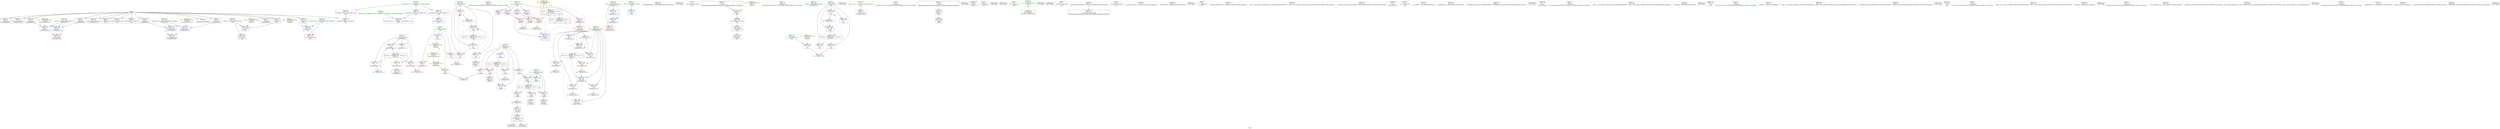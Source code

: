 digraph "SVFG" {
	label="SVFG";

	Node0x563c97ec6940 [shape=record,color=grey,label="{NodeID: 0\nNullPtr}"];
	Node0x563c97ec6940 -> Node0x563c97ee35e0[style=solid];
	Node0x563c97ec6940 -> Node0x563c97ee36e0[style=solid];
	Node0x563c97ec6940 -> Node0x563c97ee37b0[style=solid];
	Node0x563c97ec6940 -> Node0x563c97ee3880[style=solid];
	Node0x563c97ec6940 -> Node0x563c97ee3950[style=solid];
	Node0x563c97ec6940 -> Node0x563c97ee3a20[style=solid];
	Node0x563c97ec6940 -> Node0x563c97ee3af0[style=solid];
	Node0x563c97ec6940 -> Node0x563c97ee3bc0[style=solid];
	Node0x563c97ec6940 -> Node0x563c97ee3c90[style=solid];
	Node0x563c97ec6940 -> Node0x563c97ee3d60[style=solid];
	Node0x563c97ec6940 -> Node0x563c97ee3e30[style=solid];
	Node0x563c97ec6940 -> Node0x563c97ee3f00[style=solid];
	Node0x563c97ec6940 -> Node0x563c97ee3fd0[style=solid];
	Node0x563c97ec6940 -> Node0x563c97ee40a0[style=solid];
	Node0x563c97ec6940 -> Node0x563c97ee89b0[style=solid];
	Node0x563c97efdb00 [shape=record,color=yellow,style=double,label="{NodeID: 263\n2V_1 = ENCHI(MR_2V_0)\npts\{10 \}\nFun[_Z4calcB5cxx11v]|{|<s1>8|<s2>10}}"];
	Node0x563c97efdb00 -> Node0x563c97ee2090[style=dashed];
	Node0x563c97efdb00:s1 -> Node0x563c97efc530[style=dashed,color=red];
	Node0x563c97efdb00:s2 -> Node0x563c97efc530[style=dashed,color=red];
	Node0x563c97ee1d20 [shape=record,color=purple,label="{NodeID: 97\n339\<--25\nllvm.global_ctors_2\<--llvm.global_ctors\nGlob }"];
	Node0x563c97ee1d20 -> Node0x563c97ee89b0[style=solid];
	Node0x563c97edffe0 [shape=record,color=green,label="{NodeID: 14\n168\<--1\n\<--dummyObj\nCan only get source location for instruction, argument, global var or function.}"];
	Node0x563c97efe7a0 [shape=record,color=yellow,style=double,label="{NodeID: 277\n35V_1 = ENCHI(MR_35V_0)\npts\{234 \}\nFun[main]}"];
	Node0x563c97efe7a0 -> Node0x563c97ee9d60[style=dashed];
	Node0x563c97ee28b0 [shape=record,color=red,label="{NodeID: 111\n69\<--68\n\<--arrayidx\n_Z4takev\n}"];
	Node0x563c97ee28b0 -> Node0x563c97eef100[style=solid];
	Node0x563c97ee0a30 [shape=record,color=green,label="{NodeID: 28\n101\<--102\nnrvo\<--nrvo_field_insensitive\n_Z4calcB5cxx11v\n}"];
	Node0x563c97ee0a30 -> Node0x563c97ee2b20[style=solid];
	Node0x563c97ee0a30 -> Node0x563c97ee8ec0[style=solid];
	Node0x563c97ee0a30 -> Node0x563c97ee97b0[style=solid];
	Node0x563c97ee7dc0 [shape=record,color=red,label="{NodeID: 125\n135\<--134\n\<--arrayidx\n_Z4calcB5cxx11v\n}"];
	Node0x563c97ee7dc0 -> Node0x563c97eee080[style=solid];
	Node0x563c97ee1710 [shape=record,color=green,label="{NodeID: 42\n221\<--222\nretval\<--retval_field_insensitive\nmain\n}"];
	Node0x563c97ee1710 -> Node0x563c97ee9880[style=solid];
	Node0x563c97f00c40 [shape=record,color=yellow,style=double,label="{NodeID: 305\n8V_3 = CSCHI(MR_8V_2)\npts\{120000 \}\nCS[]|{|<s1>10|<s2>10|<s3>10|<s4>10}}"];
	Node0x563c97f00c40 -> Node0x563c97ef6630[style=dashed];
	Node0x563c97f00c40:s1 -> Node0x563c97ee28b0[style=dashed,color=red];
	Node0x563c97f00c40:s2 -> Node0x563c97ee2980[style=dashed,color=red];
	Node0x563c97f00c40:s3 -> Node0x563c97ee2a50[style=dashed,color=red];
	Node0x563c97f00c40:s4 -> Node0x563c97ee8df0[style=dashed,color=red];
	Node0x563c97ee89b0 [shape=record,color=blue, style = dotted,label="{NodeID: 139\n339\<--3\nllvm.global_ctors_2\<--dummyVal\nGlob }"];
	Node0x563c97ee33e0 [shape=record,color=green,label="{NodeID: 56\n290\<--291\n_ZNSolsEPFRSoS_E\<--_ZNSolsEPFRSoS_E_field_insensitive\n}"];
	Node0x563c97f0d840 [shape=record,color=black,label="{NodeID: 319\n275 = PHI()\n}"];
	Node0x563c97eef280 [shape=record,color=grey,label="{NodeID: 236\n64 = cmp(62, 63, )\n}"];
	Node0x563c97ee9540 [shape=record,color=blue,label="{NodeID: 153\n109\<--173\ntot\<--dec13\n_Z4calcB5cxx11v\n}"];
	Node0x563c97ee9540 -> Node0x563c97ef6130[style=dashed];
	Node0x563c97ee3fd0 [shape=record,color=black,label="{NodeID: 70\n308\<--3\nlpad.val\<--dummyVal\nmain\n}"];
	Node0x563c97ee4bc0 [shape=record,color=black,label="{NodeID: 84\n265\<--264\nidxprom\<--\nmain\n}"];
	Node0x563c97ed6db0 [shape=record,color=green,label="{NodeID: 1\n7\<--1\n__dso_handle\<--dummyObj\nGlob }"];
	Node0x563c97ee1e20 [shape=record,color=purple,label="{NodeID: 98\n240\<--239\nvbase.offset.ptr\<--vtable\nmain\n}"];
	Node0x563c97ee1e20 -> Node0x563c97ee4a20[style=solid];
	Node0x563c97ee0070 [shape=record,color=green,label="{NodeID: 15\n187\<--1\n\<--dummyObj\nCan only get source location for instruction, argument, global var or function.}"];
	Node0x563c97ee2980 [shape=record,color=red,label="{NodeID: 112\n73\<--72\n\<--arrayidx2\n_Z4takev\n}"];
	Node0x563c97ee2980 -> Node0x563c97eef100[style=solid];
	Node0x563c97ee0b00 [shape=record,color=green,label="{NodeID: 29\n103\<--104\nref.tmp\<--ref.tmp_field_insensitive\n_Z4calcB5cxx11v\n}"];
	Node0x563c97ee7e90 [shape=record,color=red,label="{NodeID: 126\n254\<--223\n\<--T\nmain\n}"];
	Node0x563c97ee7e90 -> Node0x563c97eeec80[style=solid];
	Node0x563c97ee17e0 [shape=record,color=green,label="{NodeID: 43\n223\<--224\nT\<--T_field_insensitive\nmain\n}"];
	Node0x563c97ee17e0 -> Node0x563c97ee7e90[style=solid];
	Node0x563c97eedf00 [shape=record,color=grey,label="{NodeID: 223\n141 = Binary(140, 82, )\n}"];
	Node0x563c97eedf00 -> Node0x563c97ee9200[style=solid];
	Node0x563c97ee8ab0 [shape=record,color=blue,label="{NodeID: 140\n55\<--9\nmx\<--\n_Z4takev\n}"];
	Node0x563c97ee8ab0 -> Node0x563c97ef6b30[style=dashed];
	Node0x563c97ee34e0 [shape=record,color=green,label="{NodeID: 57\n27\<--333\n_GLOBAL__sub_I_darkhh_0_0.cpp\<--_GLOBAL__sub_I_darkhh_0_0.cpp_field_insensitive\n}"];
	Node0x563c97ee34e0 -> Node0x563c97ee88b0[style=solid];
	Node0x563c97f0d9a0 [shape=record,color=black,label="{NodeID: 320\n279 = PHI()\n}"];
	Node0x563c97eef400 [shape=record,color=grey,label="{NodeID: 237\n167 = cmp(166, 168, )\n}"];
	Node0x563c97ee9610 [shape=record,color=blue,label="{NodeID: 154\n105\<--177\nexn.slot\<--\n_Z4calcB5cxx11v\n}"];
	Node0x563c97ee9610 -> Node0x563c97ee75a0[style=dashed];
	Node0x563c97ee40a0 [shape=record,color=black,label="{NodeID: 71\n309\<--3\nlpad.val20\<--dummyVal\nmain\n}"];
	Node0x563c97ee4c90 [shape=record,color=purple,label="{NodeID: 85\n36\<--4\n\<--_ZStL8__ioinit\n__cxx_global_var_init\n}"];
	Node0x563c97ed7b20 [shape=record,color=green,label="{NodeID: 2\n9\<--1\n\<--dummyObj\nCan only get source location for instruction, argument, global var or function.}"];
	Node0x563c97efdcf0 [shape=record,color=yellow,style=double,label="{NodeID: 265\n13V_1 = ENCHI(MR_13V_0)\npts\{106 \}\nFun[_Z4calcB5cxx11v]}"];
	Node0x563c97efdcf0 -> Node0x563c97ee92d0[style=dashed];
	Node0x563c97efdcf0 -> Node0x563c97ee9610[style=dashed];
	Node0x563c97ee1ef0 [shape=record,color=purple,label="{NodeID: 99\n243\<--18\nadd.ptr\<--\nmain\n}"];
	Node0x563c97ee1ef0 -> Node0x563c97ee4af0[style=solid];
	Node0x563c97ee0100 [shape=record,color=green,label="{NodeID: 16\n4\<--6\n_ZStL8__ioinit\<--_ZStL8__ioinit_field_insensitive\nGlob }"];
	Node0x563c97ee0100 -> Node0x563c97ee4c90[style=solid];
	Node0x563c97ee2a50 [shape=record,color=red,label="{NodeID: 113\n88\<--87\n\<--arrayidx5\n_Z4takev\n}"];
	Node0x563c97ee2a50 -> Node0x563c97eee380[style=solid];
	Node0x563c97ee0bd0 [shape=record,color=green,label="{NodeID: 30\n105\<--106\nexn.slot\<--exn.slot_field_insensitive\n_Z4calcB5cxx11v\n}"];
	Node0x563c97ee0bd0 -> Node0x563c97ee75a0[style=solid];
	Node0x563c97ee0bd0 -> Node0x563c97ee92d0[style=solid];
	Node0x563c97ee0bd0 -> Node0x563c97ee9610[style=solid];
	Node0x563c97ee7f60 [shape=record,color=red,label="{NodeID: 127\n253\<--225\n\<--t\nmain\n}"];
	Node0x563c97ee7f60 -> Node0x563c97eeec80[style=solid];
	Node0x563c97ee18b0 [shape=record,color=green,label="{NodeID: 44\n225\<--226\nt\<--t_field_insensitive\nmain\n}"];
	Node0x563c97ee18b0 -> Node0x563c97ee7f60[style=solid];
	Node0x563c97ee18b0 -> Node0x563c97ee8030[style=solid];
	Node0x563c97ee18b0 -> Node0x563c97ee8100[style=solid];
	Node0x563c97ee18b0 -> Node0x563c97ee9950[style=solid];
	Node0x563c97ee18b0 -> Node0x563c97ee9bc0[style=solid];
	Node0x563c97eee080 [shape=record,color=grey,label="{NodeID: 224\n137 = Binary(136, 135, )\n}"];
	Node0x563c97eee080 -> Node0x563c97ee9130[style=solid];
	Node0x563c97ee8b80 [shape=record,color=blue,label="{NodeID: 141\n57\<--9\ni\<--\n_Z4takev\n}"];
	Node0x563c97ee8b80 -> Node0x563c97ef7030[style=dashed];
	Node0x563c97ee35e0 [shape=record,color=black,label="{NodeID: 58\n2\<--3\ndummyVal\<--dummyVal\n}"];
	Node0x563c97f0daa0 [shape=record,color=black,label="{NodeID: 321\n283 = PHI()\n}"];
	Node0x563c97eef580 [shape=record,color=grey,label="{NodeID: 238\n153 = cmp(152, 9, )\n}"];
	Node0x563c97ee96e0 [shape=record,color=blue,label="{NodeID: 155\n107\<--179\nehselector.slot\<--\n_Z4calcB5cxx11v\n}"];
	Node0x563c97ee96e0 -> Node0x563c97ee7670[style=dashed];
	Node0x563c97ee4170 [shape=record,color=black,label="{NodeID: 72\n220\<--9\nmain_ret\<--\nmain\n}"];
	Node0x563c97ee4d60 [shape=record,color=purple,label="{NodeID: 86\n68\<--11\narrayidx\<--p\n_Z4takev\n}"];
	Node0x563c97ee4d60 -> Node0x563c97ee28b0[style=solid];
	Node0x563c97ec69d0 [shape=record,color=green,label="{NodeID: 3\n13\<--1\n.str\<--dummyObj\nGlob }"];
	Node0x563c97efddd0 [shape=record,color=yellow,style=double,label="{NodeID: 266\n15V_1 = ENCHI(MR_15V_0)\npts\{108 \}\nFun[_Z4calcB5cxx11v]}"];
	Node0x563c97efddd0 -> Node0x563c97ee93a0[style=dashed];
	Node0x563c97efddd0 -> Node0x563c97ee96e0[style=dashed];
	Node0x563c97ee1fc0 [shape=record,color=red,label="{NodeID: 100\n63\<--8\n\<--N\n_Z4takev\n}"];
	Node0x563c97ee1fc0 -> Node0x563c97eef280[style=solid];
	Node0x563c97ee0190 [shape=record,color=green,label="{NodeID: 17\n8\<--10\nN\<--N_field_insensitive\nGlob }"];
	Node0x563c97ee0190 -> Node0x563c97ee1fc0[style=solid];
	Node0x563c97ee0190 -> Node0x563c97ee2090[style=solid];
	Node0x563c97ee0190 -> Node0x563c97ee2160[style=solid];
	Node0x563c97ee0190 -> Node0x563c97ee86b0[style=solid];
	Node0x563c97ee2b20 [shape=record,color=red,label="{NodeID: 114\n188\<--101\nnrvo.val\<--nrvo\n_Z4calcB5cxx11v\n}"];
	Node0x563c97ee0ca0 [shape=record,color=green,label="{NodeID: 31\n107\<--108\nehselector.slot\<--ehselector.slot_field_insensitive\n_Z4calcB5cxx11v\n}"];
	Node0x563c97ee0ca0 -> Node0x563c97ee7670[style=solid];
	Node0x563c97ee0ca0 -> Node0x563c97ee93a0[style=solid];
	Node0x563c97ee0ca0 -> Node0x563c97ee96e0[style=solid];
	Node0x563c97ee8030 [shape=record,color=red,label="{NodeID: 128\n278\<--225\n\<--t\nmain\n}"];
	Node0x563c97ee1980 [shape=record,color=green,label="{NodeID: 45\n227\<--228\ni\<--i_field_insensitive\nmain\n}"];
	Node0x563c97ee1980 -> Node0x563c97ee81d0[style=solid];
	Node0x563c97ee1980 -> Node0x563c97ee82a0[style=solid];
	Node0x563c97ee1980 -> Node0x563c97ee8370[style=solid];
	Node0x563c97ee1980 -> Node0x563c97ee9a20[style=solid];
	Node0x563c97ee1980 -> Node0x563c97ee9af0[style=solid];
	Node0x563c97f0bd80 [shape=record,color=black,label="{NodeID: 308\n156 = PHI()\n}"];
	Node0x563c97eee200 [shape=record,color=grey,label="{NodeID: 225\n93 = Binary(94, 92, )\n}"];
	Node0x563c97eee200 -> Node0x563c97ee47b0[style=solid];
	Node0x563c97ee8c50 [shape=record,color=blue,label="{NodeID: 142\n55\<--76\nmx\<--\n_Z4takev\n}"];
	Node0x563c97ee8c50 -> Node0x563c97ef6b30[style=dashed];
	Node0x563c97ee36e0 [shape=record,color=black,label="{NodeID: 59\n144\<--3\n\<--dummyVal\n_Z4calcB5cxx11v\n}"];
	Node0x563c97f0dba0 [shape=record,color=black,label="{NodeID: 322\n284 = PHI()\n}"];
	Node0x563c97ef6130 [shape=record,color=black,label="{NodeID: 239\nMR_17V_5 = PHI(MR_17V_8, MR_17V_3, )\npts\{110 \}\n}"];
	Node0x563c97ef6130 -> Node0x563c97ee7810[style=dashed];
	Node0x563c97ef6130 -> Node0x563c97ee78e0[style=dashed];
	Node0x563c97ef6130 -> Node0x563c97ee9470[style=dashed];
	Node0x563c97ee97b0 [shape=record,color=blue,label="{NodeID: 156\n101\<--187\nnrvo\<--\n_Z4calcB5cxx11v\n}"];
	Node0x563c97ee97b0 -> Node0x563c97ee2b20[style=dashed];
	Node0x563c97ee4240 [shape=record,color=black,label="{NodeID: 73\n18\<--17\n\<--_ZSt3cin\nCan only get source location for instruction, argument, global var or function.}"];
	Node0x563c97ee4240 -> Node0x563c97ee1ef0[style=solid];
	Node0x563c97ee4e30 [shape=record,color=purple,label="{NodeID: 87\n72\<--11\narrayidx2\<--p\n_Z4takev\n}"];
	Node0x563c97ee4e30 -> Node0x563c97ee2980[style=solid];
	Node0x563c97edf500 [shape=record,color=green,label="{NodeID: 4\n15\<--1\n.str.1\<--dummyObj\nGlob }"];
	Node0x563c97ee2090 [shape=record,color=red,label="{NodeID: 101\n129\<--8\n\<--N\n_Z4calcB5cxx11v\n}"];
	Node0x563c97ee2090 -> Node0x563c97eeee00[style=solid];
	Node0x563c97ee0220 [shape=record,color=green,label="{NodeID: 18\n11\<--12\np\<--p_field_insensitive\nGlob }"];
	Node0x563c97ee0220 -> Node0x563c97ee4d60[style=solid];
	Node0x563c97ee0220 -> Node0x563c97ee4e30[style=solid];
	Node0x563c97ee0220 -> Node0x563c97ee4f00[style=solid];
	Node0x563c97ee0220 -> Node0x563c97ee4fd0[style=solid];
	Node0x563c97ee0220 -> Node0x563c97ee50a0[style=solid];
	Node0x563c97ee75a0 [shape=record,color=red,label="{NodeID: 115\n193\<--105\nexn\<--exn.slot\n_Z4calcB5cxx11v\n}"];
	Node0x563c97ee0d70 [shape=record,color=green,label="{NodeID: 32\n109\<--110\ntot\<--tot_field_insensitive\n_Z4calcB5cxx11v\n}"];
	Node0x563c97ee0d70 -> Node0x563c97ee7740[style=solid];
	Node0x563c97ee0d70 -> Node0x563c97ee7810[style=solid];
	Node0x563c97ee0d70 -> Node0x563c97ee78e0[style=solid];
	Node0x563c97ee0d70 -> Node0x563c97ee79b0[style=solid];
	Node0x563c97ee0d70 -> Node0x563c97ee7a80[style=solid];
	Node0x563c97ee0d70 -> Node0x563c97ee8f90[style=solid];
	Node0x563c97ee0d70 -> Node0x563c97ee9130[style=solid];
	Node0x563c97ee0d70 -> Node0x563c97ee9470[style=solid];
	Node0x563c97ee0d70 -> Node0x563c97ee9540[style=solid];
	Node0x563c97ee8100 [shape=record,color=red,label="{NodeID: 129\n294\<--225\n\<--t\nmain\n}"];
	Node0x563c97ee8100 -> Node0x563c97eee500[style=solid];
	Node0x563c97ee1a50 [shape=record,color=green,label="{NodeID: 46\n229\<--230\nres\<--res_field_insensitive\nmain\n|{<s0>19}}"];
	Node0x563c97ee1a50:s0 -> Node0x563c97f0dd70[style=solid,color=red];
	Node0x563c97f0a820 [shape=record,color=black,label="{NodeID: 309\n37 = PHI()\n}"];
	Node0x563c97eee380 [shape=record,color=grey,label="{NodeID: 226\n89 = Binary(88, 90, )\n}"];
	Node0x563c97eee380 -> Node0x563c97ee8df0[style=solid];
	Node0x563c97ee8d20 [shape=record,color=blue,label="{NodeID: 143\n57\<--81\ni\<--inc\n_Z4takev\n}"];
	Node0x563c97ee8d20 -> Node0x563c97ef7030[style=dashed];
	Node0x563c97ee37b0 [shape=record,color=black,label="{NodeID: 60\n145\<--3\n\<--dummyVal\n_Z4calcB5cxx11v\n}"];
	Node0x563c97ee37b0 -> Node0x563c97ee92d0[style=solid];
	Node0x563c97f0dca0 [shape=record,color=black,label="{NodeID: 323\n287 = PHI()\n}"];
	Node0x563c97ef6630 [shape=record,color=black,label="{NodeID: 240\nMR_8V_2 = PHI(MR_8V_5, MR_8V_1, )\npts\{120000 \}\n|{<s0>8|<s1>8|<s2>8|<s3>8|<s4>19}}"];
	Node0x563c97ef6630:s0 -> Node0x563c97ee28b0[style=dashed,color=red];
	Node0x563c97ef6630:s1 -> Node0x563c97ee2980[style=dashed,color=red];
	Node0x563c97ef6630:s2 -> Node0x563c97ee2a50[style=dashed,color=red];
	Node0x563c97ef6630:s3 -> Node0x563c97ee8df0[style=dashed,color=red];
	Node0x563c97ef6630:s4 -> Node0x563c97ef8430[style=dashed,color=blue];
	Node0x563c97ee9880 [shape=record,color=blue,label="{NodeID: 157\n221\<--9\nretval\<--\nmain\n}"];
	Node0x563c97ee4340 [shape=record,color=black,label="{NodeID: 74\n19\<--17\n\<--_ZSt3cin\nCan only get source location for instruction, argument, global var or function.}"];
	Node0x563c97ee4340 -> Node0x563c97ee2230[style=solid];
	Node0x563c97ee4f00 [shape=record,color=purple,label="{NodeID: 88\n87\<--11\narrayidx5\<--p\n_Z4takev\n}"];
	Node0x563c97ee4f00 -> Node0x563c97ee2a50[style=solid];
	Node0x563c97ee4f00 -> Node0x563c97ee8df0[style=solid];
	Node0x563c97edf590 [shape=record,color=green,label="{NodeID: 5\n17\<--1\n_ZSt3cin\<--dummyObj\nGlob }"];
	Node0x563c97ee2160 [shape=record,color=red,label="{NodeID: 102\n261\<--8\n\<--N\nmain\n}"];
	Node0x563c97ee2160 -> Node0x563c97eeef80[style=solid];
	Node0x563c97ee02b0 [shape=record,color=green,label="{NodeID: 19\n25\<--29\nllvm.global_ctors\<--llvm.global_ctors_field_insensitive\nGlob }"];
	Node0x563c97ee02b0 -> Node0x563c97ee54b0[style=solid];
	Node0x563c97ee02b0 -> Node0x563c97ee1c20[style=solid];
	Node0x563c97ee02b0 -> Node0x563c97ee1d20[style=solid];
	Node0x563c97ee7670 [shape=record,color=red,label="{NodeID: 116\n194\<--107\nsel\<--ehselector.slot\n_Z4calcB5cxx11v\n}"];
	Node0x563c97ee0e40 [shape=record,color=green,label="{NodeID: 33\n111\<--112\ni\<--i_field_insensitive\n_Z4calcB5cxx11v\n}"];
	Node0x563c97ee0e40 -> Node0x563c97ee7b50[style=solid];
	Node0x563c97ee0e40 -> Node0x563c97ee7c20[style=solid];
	Node0x563c97ee0e40 -> Node0x563c97ee7cf0[style=solid];
	Node0x563c97ee0e40 -> Node0x563c97ee9060[style=solid];
	Node0x563c97ee0e40 -> Node0x563c97ee9200[style=solid];
	Node0x563c97ee81d0 [shape=record,color=red,label="{NodeID: 130\n260\<--227\n\<--i\nmain\n}"];
	Node0x563c97ee81d0 -> Node0x563c97eeef80[style=solid];
	Node0x563c97ee1b20 [shape=record,color=green,label="{NodeID: 47\n231\<--232\nexn.slot\<--exn.slot_field_insensitive\nmain\n}"];
	Node0x563c97ee1b20 -> Node0x563c97ee8440[style=solid];
	Node0x563c97ee1b20 -> Node0x563c97ee9c90[style=solid];
	Node0x563c97f0a920 [shape=record,color=black,label="{NodeID: 310\n159 = PHI(54, )\n}"];
	Node0x563c97eee500 [shape=record,color=grey,label="{NodeID: 227\n295 = Binary(294, 82, )\n}"];
	Node0x563c97eee500 -> Node0x563c97ee9bc0[style=solid];
	Node0x563c97ee8df0 [shape=record,color=blue,label="{NodeID: 144\n87\<--89\narrayidx5\<--dec\n_Z4takev\n|{<s0>8|<s1>10}}"];
	Node0x563c97ee8df0:s0 -> Node0x563c97f00c40[style=dashed,color=blue];
	Node0x563c97ee8df0:s1 -> Node0x563c97ef6630[style=dashed,color=blue];
	Node0x563c97ee3880 [shape=record,color=black,label="{NodeID: 61\n147\<--3\n\<--dummyVal\n_Z4calcB5cxx11v\n}"];
	Node0x563c97ee3880 -> Node0x563c97ee93a0[style=solid];
	Node0x563c97f0dd70 [shape=record,color=black,label="{NodeID: 324\n100 = PHI(229, )\n0th arg _Z4calcB5cxx11v }"];
	Node0x563c97ef6b30 [shape=record,color=black,label="{NodeID: 241\nMR_4V_3 = PHI(MR_4V_5, MR_4V_2, )\npts\{56 \}\n}"];
	Node0x563c97ef6b30 -> Node0x563c97ee2300[style=dashed];
	Node0x563c97ef6b30 -> Node0x563c97ee23d0[style=dashed];
	Node0x563c97ef6b30 -> Node0x563c97ee24a0[style=dashed];
	Node0x563c97ef6b30 -> Node0x563c97ee8c50[style=dashed];
	Node0x563c97ef6b30 -> Node0x563c97ef6b30[style=dashed];
	Node0x563c97ee9950 [shape=record,color=blue,label="{NodeID: 158\n225\<--82\nt\<--\nmain\n}"];
	Node0x563c97ee9950 -> Node0x563c97ef7a30[style=dashed];
	Node0x563c97ee4440 [shape=record,color=black,label="{NodeID: 75\n38\<--39\n\<--_ZNSt8ios_base4InitD1Ev\nCan only get source location for instruction, argument, global var or function.}"];
	Node0x563c97ee4fd0 [shape=record,color=purple,label="{NodeID: 89\n134\<--11\narrayidx\<--p\n_Z4calcB5cxx11v\n}"];
	Node0x563c97ee4fd0 -> Node0x563c97ee7dc0[style=solid];
	Node0x563c97ed68a0 [shape=record,color=green,label="{NodeID: 6\n20\<--1\n_ZSt4cout\<--dummyObj\nGlob }"];
	Node0x563c97ee2230 [shape=record,color=red,label="{NodeID: 103\n239\<--19\nvtable\<--\nmain\n}"];
	Node0x563c97ee2230 -> Node0x563c97ee1e20[style=solid];
	Node0x563c97ee0340 [shape=record,color=green,label="{NodeID: 20\n30\<--31\n__cxx_global_var_init\<--__cxx_global_var_init_field_insensitive\n}"];
	Node0x563c97ee7740 [shape=record,color=red,label="{NodeID: 117\n136\<--109\n\<--tot\n_Z4calcB5cxx11v\n}"];
	Node0x563c97ee7740 -> Node0x563c97eee080[style=solid];
	Node0x563c97ee0f10 [shape=record,color=green,label="{NodeID: 34\n116\<--117\n_ZNSaIcEC1Ev\<--_ZNSaIcEC1Ev_field_insensitive\n}"];
	Node0x563c97ee82a0 [shape=record,color=red,label="{NodeID: 131\n264\<--227\n\<--i\nmain\n}"];
	Node0x563c97ee82a0 -> Node0x563c97ee4bc0[style=solid];
	Node0x563c97ee2c10 [shape=record,color=green,label="{NodeID: 48\n233\<--234\nehselector.slot\<--ehselector.slot_field_insensitive\nmain\n}"];
	Node0x563c97ee2c10 -> Node0x563c97ee8510[style=solid];
	Node0x563c97ee2c10 -> Node0x563c97ee9d60[style=solid];
	Node0x563c97f0ab10 [shape=record,color=black,label="{NodeID: 311\n160 = PHI()\n}"];
	Node0x563c97eee680 [shape=record,color=grey,label="{NodeID: 228\n270 = Binary(269, 82, )\n}"];
	Node0x563c97eee680 -> Node0x563c97ee9af0[style=solid];
	Node0x563c97ee8ec0 [shape=record,color=blue,label="{NodeID: 145\n101\<--114\nnrvo\<--\n_Z4calcB5cxx11v\n}"];
	Node0x563c97ee8ec0 -> Node0x563c97ee97b0[style=dashed];
	Node0x563c97ee3950 [shape=record,color=black,label="{NodeID: 62\n176\<--3\n\<--dummyVal\n_Z4calcB5cxx11v\n}"];
	Node0x563c97ef7030 [shape=record,color=black,label="{NodeID: 242\nMR_6V_3 = PHI(MR_6V_4, MR_6V_2, )\npts\{58 \}\n}"];
	Node0x563c97ef7030 -> Node0x563c97ee2570[style=dashed];
	Node0x563c97ef7030 -> Node0x563c97ee2640[style=dashed];
	Node0x563c97ef7030 -> Node0x563c97ee2710[style=dashed];
	Node0x563c97ef7030 -> Node0x563c97ee27e0[style=dashed];
	Node0x563c97ef7030 -> Node0x563c97ee8d20[style=dashed];
	Node0x563c97ee9a20 [shape=record,color=blue,label="{NodeID: 159\n227\<--9\ni\<--\nmain\n}"];
	Node0x563c97ee9a20 -> Node0x563c97ee81d0[style=dashed];
	Node0x563c97ee9a20 -> Node0x563c97ee82a0[style=dashed];
	Node0x563c97ee9a20 -> Node0x563c97ee8370[style=dashed];
	Node0x563c97ee9a20 -> Node0x563c97ee9af0[style=dashed];
	Node0x563c97ee9a20 -> Node0x563c97ef7f30[style=dashed];
	Node0x563c97ee4540 [shape=record,color=black,label="{NodeID: 76\n67\<--66\nidxprom\<--\n_Z4takev\n}"];
	Node0x563c97ee50a0 [shape=record,color=purple,label="{NodeID: 90\n266\<--11\narrayidx\<--p\nmain\n}"];
	Node0x563c97ed6930 [shape=record,color=green,label="{NodeID: 7\n21\<--1\n.str.2\<--dummyObj\nGlob }"];
	Node0x563c97efe150 [shape=record,color=yellow,style=double,label="{NodeID: 270\n22V_1 = ENCHI(MR_22V_0)\npts\{1 \}\nFun[main]}"];
	Node0x563c97efe150 -> Node0x563c97ee2230[style=dashed];
	Node0x563c97ee2300 [shape=record,color=red,label="{NodeID: 104\n70\<--55\n\<--mx\n_Z4takev\n}"];
	Node0x563c97ee2300 -> Node0x563c97ee4610[style=solid];
	Node0x563c97ee03d0 [shape=record,color=green,label="{NodeID: 21\n34\<--35\n_ZNSt8ios_base4InitC1Ev\<--_ZNSt8ios_base4InitC1Ev_field_insensitive\n}"];
	Node0x563c97ee7810 [shape=record,color=red,label="{NodeID: 118\n152\<--109\n\<--tot\n_Z4calcB5cxx11v\n}"];
	Node0x563c97ee7810 -> Node0x563c97eef580[style=solid];
	Node0x563c97ee1010 [shape=record,color=green,label="{NodeID: 35\n120\<--121\n_ZNSt7__cxx1112basic_stringIcSt11char_traitsIcESaIcEEC1EPKcRKS3_\<--_ZNSt7__cxx1112basic_stringIcSt11char_traitsIcESaIcEEC1EPKcRKS3__field_insensitive\n}"];
	Node0x563c97ee8370 [shape=record,color=red,label="{NodeID: 132\n269\<--227\n\<--i\nmain\n}"];
	Node0x563c97ee8370 -> Node0x563c97eee680[style=solid];
	Node0x563c97ee2ce0 [shape=record,color=green,label="{NodeID: 49\n237\<--238\n_ZNSt8ios_base15sync_with_stdioEb\<--_ZNSt8ios_base15sync_with_stdioEb_field_insensitive\n}"];
	Node0x563c97f0abe0 [shape=record,color=black,label="{NodeID: 312\n170 = PHI(54, )\n}"];
	Node0x563c97eee800 [shape=record,color=grey,label="{NodeID: 229\n173 = Binary(172, 90, )\n}"];
	Node0x563c97eee800 -> Node0x563c97ee9540[style=solid];
	Node0x563c97ee8f90 [shape=record,color=blue,label="{NodeID: 146\n109\<--9\ntot\<--\n_Z4calcB5cxx11v\n}"];
	Node0x563c97ee8f90 -> Node0x563c97ee7740[style=dashed];
	Node0x563c97ee8f90 -> Node0x563c97ee9130[style=dashed];
	Node0x563c97ee8f90 -> Node0x563c97ef6130[style=dashed];
	Node0x563c97ee3a20 [shape=record,color=black,label="{NodeID: 63\n177\<--3\n\<--dummyVal\n_Z4calcB5cxx11v\n}"];
	Node0x563c97ee3a20 -> Node0x563c97ee9610[style=solid];
	Node0x563c97ee9af0 [shape=record,color=blue,label="{NodeID: 160\n227\<--270\ni\<--inc\nmain\n}"];
	Node0x563c97ee9af0 -> Node0x563c97ee81d0[style=dashed];
	Node0x563c97ee9af0 -> Node0x563c97ee82a0[style=dashed];
	Node0x563c97ee9af0 -> Node0x563c97ee8370[style=dashed];
	Node0x563c97ee9af0 -> Node0x563c97ee9af0[style=dashed];
	Node0x563c97ee9af0 -> Node0x563c97ef7f30[style=dashed];
	Node0x563c97ee4610 [shape=record,color=black,label="{NodeID: 77\n71\<--70\nidxprom1\<--\n_Z4takev\n}"];
	Node0x563c97ee5170 [shape=record,color=purple,label="{NodeID: 91\n118\<--13\n\<--.str\n_Z4calcB5cxx11v\n}"];
	Node0x563c97ed6ed0 [shape=record,color=green,label="{NodeID: 8\n23\<--1\n.str.3\<--dummyObj\nGlob }"];
	Node0x563c97efe260 [shape=record,color=yellow,style=double,label="{NodeID: 271\n2V_1 = ENCHI(MR_2V_0)\npts\{10 \}\nFun[main]|{|<s1>19}}"];
	Node0x563c97efe260 -> Node0x563c97ee2160[style=dashed];
	Node0x563c97efe260:s1 -> Node0x563c97efdb00[style=dashed,color=red];
	Node0x563c97ee23d0 [shape=record,color=red,label="{NodeID: 105\n85\<--55\n\<--mx\n_Z4takev\n}"];
	Node0x563c97ee23d0 -> Node0x563c97ee46e0[style=solid];
	Node0x563c97ee0490 [shape=record,color=green,label="{NodeID: 22\n40\<--41\n__cxa_atexit\<--__cxa_atexit_field_insensitive\n}"];
	Node0x563c97ee78e0 [shape=record,color=red,label="{NodeID: 119\n163\<--109\n\<--tot\n_Z4calcB5cxx11v\n}"];
	Node0x563c97ee78e0 -> Node0x563c97eeeb00[style=solid];
	Node0x563c97ee1110 [shape=record,color=green,label="{NodeID: 36\n123\<--124\n_ZNSaIcED1Ev\<--_ZNSaIcED1Ev_field_insensitive\n}"];
	Node0x563c97ee8440 [shape=record,color=red,label="{NodeID: 133\n306\<--231\nexn\<--exn.slot\nmain\n}"];
	Node0x563c97ee2de0 [shape=record,color=green,label="{NodeID: 50\n246\<--247\n_ZNSt9basic_iosIcSt11char_traitsIcEE3tieEPSo\<--_ZNSt9basic_iosIcSt11char_traitsIcEE3tieEPSo_field_insensitive\n}"];
	Node0x563c97f0ad10 [shape=record,color=black,label="{NodeID: 313\n171 = PHI()\n}"];
	Node0x563c97eee980 [shape=record,color=grey,label="{NodeID: 230\n81 = Binary(80, 82, )\n}"];
	Node0x563c97eee980 -> Node0x563c97ee8d20[style=solid];
	Node0x563c97ee9060 [shape=record,color=blue,label="{NodeID: 147\n111\<--9\ni\<--\n_Z4calcB5cxx11v\n}"];
	Node0x563c97ee9060 -> Node0x563c97ef8e30[style=dashed];
	Node0x563c97ee3af0 [shape=record,color=black,label="{NodeID: 64\n179\<--3\n\<--dummyVal\n_Z4calcB5cxx11v\n}"];
	Node0x563c97ee3af0 -> Node0x563c97ee96e0[style=solid];
	Node0x563c97ef7a30 [shape=record,color=black,label="{NodeID: 244\nMR_29V_3 = PHI(MR_29V_4, MR_29V_2, )\npts\{226 \}\n}"];
	Node0x563c97ef7a30 -> Node0x563c97ee7f60[style=dashed];
	Node0x563c97ef7a30 -> Node0x563c97ee8030[style=dashed];
	Node0x563c97ef7a30 -> Node0x563c97ee8100[style=dashed];
	Node0x563c97ef7a30 -> Node0x563c97ee9bc0[style=dashed];
	Node0x563c97ee9bc0 [shape=record,color=blue,label="{NodeID: 161\n225\<--295\nt\<--inc18\nmain\n}"];
	Node0x563c97ee9bc0 -> Node0x563c97ef7a30[style=dashed];
	Node0x563c97ee46e0 [shape=record,color=black,label="{NodeID: 78\n86\<--85\nidxprom4\<--\n_Z4takev\n}"];
	Node0x563c97ee5240 [shape=record,color=purple,label="{NodeID: 92\n155\<--15\n\<--.str.1\n_Z4calcB5cxx11v\n}"];
	Node0x563c97ed6f60 [shape=record,color=green,label="{NodeID: 9\n26\<--1\n\<--dummyObj\nCan only get source location for instruction, argument, global var or function.}"];
	Node0x563c97ee24a0 [shape=record,color=red,label="{NodeID: 106\n92\<--55\n\<--mx\n_Z4takev\n}"];
	Node0x563c97ee24a0 -> Node0x563c97eee200[style=solid];
	Node0x563c97ee0590 [shape=record,color=green,label="{NodeID: 23\n39\<--45\n_ZNSt8ios_base4InitD1Ev\<--_ZNSt8ios_base4InitD1Ev_field_insensitive\n}"];
	Node0x563c97ee0590 -> Node0x563c97ee4440[style=solid];
	Node0x563c97ee79b0 [shape=record,color=red,label="{NodeID: 120\n166\<--109\n\<--tot\n_Z4calcB5cxx11v\n}"];
	Node0x563c97ee79b0 -> Node0x563c97eef400[style=solid];
	Node0x563c97ee1210 [shape=record,color=green,label="{NodeID: 37\n157\<--158\n_ZNSt7__cxx1112basic_stringIcSt11char_traitsIcESaIcEEpLEPKc\<--_ZNSt7__cxx1112basic_stringIcSt11char_traitsIcESaIcEEpLEPKc_field_insensitive\n}"];
	Node0x563c97ee8510 [shape=record,color=red,label="{NodeID: 134\n307\<--233\nsel\<--ehselector.slot\nmain\n}"];
	Node0x563c97ee2ee0 [shape=record,color=green,label="{NodeID: 51\n249\<--250\n_ZNSirsERi\<--_ZNSirsERi_field_insensitive\n}"];
	Node0x563c97f0ade0 [shape=record,color=black,label="{NodeID: 314\n236 = PHI()\n}"];
	Node0x563c97eeeb00 [shape=record,color=grey,label="{NodeID: 231\n164 = Binary(163, 90, )\n}"];
	Node0x563c97eeeb00 -> Node0x563c97ee9470[style=solid];
	Node0x563c97ee9130 [shape=record,color=blue,label="{NodeID: 148\n109\<--137\ntot\<--add\n_Z4calcB5cxx11v\n}"];
	Node0x563c97ee9130 -> Node0x563c97ee7740[style=dashed];
	Node0x563c97ee9130 -> Node0x563c97ee9130[style=dashed];
	Node0x563c97ee9130 -> Node0x563c97ef6130[style=dashed];
	Node0x563c97ee3bc0 [shape=record,color=black,label="{NodeID: 65\n195\<--3\nlpad.val\<--dummyVal\n_Z4calcB5cxx11v\n}"];
	Node0x563c97ef7f30 [shape=record,color=black,label="{NodeID: 245\nMR_31V_2 = PHI(MR_31V_4, MR_31V_1, )\npts\{228 \}\n}"];
	Node0x563c97ef7f30 -> Node0x563c97ee9a20[style=dashed];
	Node0x563c97ee9c90 [shape=record,color=blue,label="{NodeID: 162\n231\<--299\nexn.slot\<--\nmain\n}"];
	Node0x563c97ee9c90 -> Node0x563c97ee8440[style=dashed];
	Node0x563c97ee47b0 [shape=record,color=black,label="{NodeID: 79\n95\<--93\nconv\<--add\n_Z4takev\n}"];
	Node0x563c97ee47b0 -> Node0x563c97ee4880[style=solid];
	Node0x563c97efc530 [shape=record,color=yellow,style=double,label="{NodeID: 259\n2V_1 = ENCHI(MR_2V_0)\npts\{10 \}\nFun[_Z4takev]}"];
	Node0x563c97efc530 -> Node0x563c97ee1fc0[style=dashed];
	Node0x563c97ee5310 [shape=record,color=purple,label="{NodeID: 93\n274\<--21\n\<--.str.2\nmain\n}"];
	Node0x563c97ed6ff0 [shape=record,color=green,label="{NodeID: 10\n82\<--1\n\<--dummyObj\nCan only get source location for instruction, argument, global var or function.}"];
	Node0x563c97efe420 [shape=record,color=yellow,style=double,label="{NodeID: 273\n27V_1 = ENCHI(MR_27V_0)\npts\{224 \}\nFun[main]}"];
	Node0x563c97efe420 -> Node0x563c97ee7e90[style=dashed];
	Node0x563c97ee2570 [shape=record,color=red,label="{NodeID: 107\n62\<--57\n\<--i\n_Z4takev\n}"];
	Node0x563c97ee2570 -> Node0x563c97eef280[style=solid];
	Node0x563c97ee0690 [shape=record,color=green,label="{NodeID: 24\n52\<--53\n_Z4takev\<--_Z4takev_field_insensitive\n}"];
	Node0x563c97ee7a80 [shape=record,color=red,label="{NodeID: 121\n172\<--109\n\<--tot\n_Z4calcB5cxx11v\n}"];
	Node0x563c97ee7a80 -> Node0x563c97eee800[style=solid];
	Node0x563c97ee1310 [shape=record,color=green,label="{NodeID: 38\n161\<--162\n_ZNSt7__cxx1112basic_stringIcSt11char_traitsIcESaIcEEpLEc\<--_ZNSt7__cxx1112basic_stringIcSt11char_traitsIcESaIcEEpLEc_field_insensitive\n}"];
	Node0x563c97ee85e0 [shape=record,color=red,label="{NodeID: 135\n242\<--241\nvbase.offset\<--\nmain\n}"];
	Node0x563c97ee2fe0 [shape=record,color=green,label="{NodeID: 52\n276\<--277\n_ZStlsISt11char_traitsIcEERSt13basic_ostreamIcT_ES5_PKc\<--_ZStlsISt11char_traitsIcEERSt13basic_ostreamIcT_ES5_PKc_field_insensitive\n}"];
	Node0x563c97f0aeb0 [shape=record,color=black,label="{NodeID: 315\n245 = PHI()\n}"];
	Node0x563c97eeec80 [shape=record,color=grey,label="{NodeID: 232\n255 = cmp(253, 254, )\n}"];
	Node0x563c97ee9200 [shape=record,color=blue,label="{NodeID: 149\n111\<--141\ni\<--inc\n_Z4calcB5cxx11v\n}"];
	Node0x563c97ee9200 -> Node0x563c97ef8e30[style=dashed];
	Node0x563c97ee3c90 [shape=record,color=black,label="{NodeID: 66\n196\<--3\nlpad.val14\<--dummyVal\n_Z4calcB5cxx11v\n}"];
	Node0x563c97ef8430 [shape=record,color=black,label="{NodeID: 246\nMR_8V_2 = PHI(MR_8V_3, MR_8V_1, )\npts\{120000 \}\n|{<s0>19|<s1>19}}"];
	Node0x563c97ef8430:s0 -> Node0x563c97ee7dc0[style=dashed,color=red];
	Node0x563c97ef8430:s1 -> Node0x563c97ef6630[style=dashed,color=red];
	Node0x563c97ee9d60 [shape=record,color=blue,label="{NodeID: 163\n233\<--301\nehselector.slot\<--\nmain\n}"];
	Node0x563c97ee9d60 -> Node0x563c97ee8510[style=dashed];
	Node0x563c97ee4880 [shape=record,color=black,label="{NodeID: 80\n54\<--95\n_Z4takev_ret\<--conv\n_Z4takev\n|{<s0>8|<s1>10}}"];
	Node0x563c97ee4880:s0 -> Node0x563c97f0a920[style=solid,color=blue];
	Node0x563c97ee4880:s1 -> Node0x563c97f0abe0[style=solid,color=blue];
	Node0x563c97ee53e0 [shape=record,color=purple,label="{NodeID: 94\n282\<--23\n\<--.str.3\nmain\n}"];
	Node0x563c97edfe30 [shape=record,color=green,label="{NodeID: 11\n90\<--1\n\<--dummyObj\nCan only get source location for instruction, argument, global var or function.}"];
	Node0x563c97ee2640 [shape=record,color=red,label="{NodeID: 108\n66\<--57\n\<--i\n_Z4takev\n}"];
	Node0x563c97ee2640 -> Node0x563c97ee4540[style=solid];
	Node0x563c97ee0790 [shape=record,color=green,label="{NodeID: 25\n55\<--56\nmx\<--mx_field_insensitive\n_Z4takev\n}"];
	Node0x563c97ee0790 -> Node0x563c97ee2300[style=solid];
	Node0x563c97ee0790 -> Node0x563c97ee23d0[style=solid];
	Node0x563c97ee0790 -> Node0x563c97ee24a0[style=solid];
	Node0x563c97ee0790 -> Node0x563c97ee8ab0[style=solid];
	Node0x563c97ee0790 -> Node0x563c97ee8c50[style=solid];
	Node0x563c97ee7b50 [shape=record,color=red,label="{NodeID: 122\n128\<--111\n\<--i\n_Z4calcB5cxx11v\n}"];
	Node0x563c97ee7b50 -> Node0x563c97eeee00[style=solid];
	Node0x563c97ee1410 [shape=record,color=green,label="{NodeID: 39\n182\<--183\n_ZNSt7__cxx1112basic_stringIcSt11char_traitsIcESaIcEED1Ev\<--_ZNSt7__cxx1112basic_stringIcSt11char_traitsIcESaIcEED1Ev_field_insensitive\n}"];
	Node0x563c97ee86b0 [shape=record,color=blue,label="{NodeID: 136\n8\<--9\nN\<--\nGlob }"];
	Node0x563c97ee86b0 -> Node0x563c97efe260[style=dashed];
	Node0x563c97ee30e0 [shape=record,color=green,label="{NodeID: 53\n280\<--281\n_ZNSolsEi\<--_ZNSolsEi_field_insensitive\n}"];
	Node0x563c97f0af80 [shape=record,color=black,label="{NodeID: 316\n248 = PHI()\n}"];
	Node0x563c97eeee00 [shape=record,color=grey,label="{NodeID: 233\n130 = cmp(128, 129, )\n}"];
	Node0x563c97ee92d0 [shape=record,color=blue,label="{NodeID: 150\n105\<--145\nexn.slot\<--\n_Z4calcB5cxx11v\n}"];
	Node0x563c97ee92d0 -> Node0x563c97ee75a0[style=dashed];
	Node0x563c97ee3d60 [shape=record,color=black,label="{NodeID: 67\n298\<--3\n\<--dummyVal\nmain\n}"];
	Node0x563c97ee4950 [shape=record,color=black,label="{NodeID: 81\n133\<--132\nidxprom\<--\n_Z4calcB5cxx11v\n}"];
	Node0x563c97ee54b0 [shape=record,color=purple,label="{NodeID: 95\n337\<--25\nllvm.global_ctors_0\<--llvm.global_ctors\nGlob }"];
	Node0x563c97ee54b0 -> Node0x563c97ee87b0[style=solid];
	Node0x563c97edfec0 [shape=record,color=green,label="{NodeID: 12\n94\<--1\n\<--dummyObj\nCan only get source location for instruction, argument, global var or function.}"];
	Node0x563c97ee2710 [shape=record,color=red,label="{NodeID: 109\n76\<--57\n\<--i\n_Z4takev\n}"];
	Node0x563c97ee2710 -> Node0x563c97ee8c50[style=solid];
	Node0x563c97ee0860 [shape=record,color=green,label="{NodeID: 26\n57\<--58\ni\<--i_field_insensitive\n_Z4takev\n}"];
	Node0x563c97ee0860 -> Node0x563c97ee2570[style=solid];
	Node0x563c97ee0860 -> Node0x563c97ee2640[style=solid];
	Node0x563c97ee0860 -> Node0x563c97ee2710[style=solid];
	Node0x563c97ee0860 -> Node0x563c97ee27e0[style=solid];
	Node0x563c97ee0860 -> Node0x563c97ee8b80[style=solid];
	Node0x563c97ee0860 -> Node0x563c97ee8d20[style=solid];
	Node0x563c97ee7c20 [shape=record,color=red,label="{NodeID: 123\n132\<--111\n\<--i\n_Z4calcB5cxx11v\n}"];
	Node0x563c97ee7c20 -> Node0x563c97ee4950[style=solid];
	Node0x563c97ee1510 [shape=record,color=green,label="{NodeID: 40\n204\<--205\n__gxx_personality_v0\<--__gxx_personality_v0_field_insensitive\n}"];
	Node0x563c97ee87b0 [shape=record,color=blue,label="{NodeID: 137\n337\<--26\nllvm.global_ctors_0\<--\nGlob }"];
	Node0x563c97ee31e0 [shape=record,color=green,label="{NodeID: 54\n285\<--286\n_ZStlsIcSt11char_traitsIcESaIcEERSt13basic_ostreamIT_T0_ES7_RKNSt7__cxx1112basic_stringIS4_S5_T1_EE\<--_ZStlsIcSt11char_traitsIcESaIcEERSt13basic_ostreamIT_T0_ES7_RKNSt7__cxx1112basic_stringIS4_S5_T1_EE_field_insensitive\n}"];
	Node0x563c97f0b050 [shape=record,color=black,label="{NodeID: 317\n257 = PHI()\n}"];
	Node0x563c97eeef80 [shape=record,color=grey,label="{NodeID: 234\n262 = cmp(260, 261, )\n}"];
	Node0x563c97ee93a0 [shape=record,color=blue,label="{NodeID: 151\n107\<--147\nehselector.slot\<--\n_Z4calcB5cxx11v\n}"];
	Node0x563c97ee93a0 -> Node0x563c97ee7670[style=dashed];
	Node0x563c97ee3e30 [shape=record,color=black,label="{NodeID: 68\n299\<--3\n\<--dummyVal\nmain\n}"];
	Node0x563c97ee3e30 -> Node0x563c97ee9c90[style=solid];
	Node0x563c97ef8e30 [shape=record,color=black,label="{NodeID: 248\nMR_19V_3 = PHI(MR_19V_4, MR_19V_2, )\npts\{112 \}\n}"];
	Node0x563c97ef8e30 -> Node0x563c97ee7b50[style=dashed];
	Node0x563c97ef8e30 -> Node0x563c97ee7c20[style=dashed];
	Node0x563c97ef8e30 -> Node0x563c97ee7cf0[style=dashed];
	Node0x563c97ef8e30 -> Node0x563c97ee9200[style=dashed];
	Node0x563c97ee4a20 [shape=record,color=black,label="{NodeID: 82\n241\<--240\n\<--vbase.offset.ptr\nmain\n}"];
	Node0x563c97ee4a20 -> Node0x563c97ee85e0[style=solid];
	Node0x563c97ee1c20 [shape=record,color=purple,label="{NodeID: 96\n338\<--25\nllvm.global_ctors_1\<--llvm.global_ctors\nGlob }"];
	Node0x563c97ee1c20 -> Node0x563c97ee88b0[style=solid];
	Node0x563c97edff50 [shape=record,color=green,label="{NodeID: 13\n114\<--1\n\<--dummyObj\nCan only get source location for instruction, argument, global var or function.}"];
	Node0x563c97efe6c0 [shape=record,color=yellow,style=double,label="{NodeID: 276\n33V_1 = ENCHI(MR_33V_0)\npts\{232 \}\nFun[main]}"];
	Node0x563c97efe6c0 -> Node0x563c97ee9c90[style=dashed];
	Node0x563c97ee27e0 [shape=record,color=red,label="{NodeID: 110\n80\<--57\n\<--i\n_Z4takev\n}"];
	Node0x563c97ee27e0 -> Node0x563c97eee980[style=solid];
	Node0x563c97ee0930 [shape=record,color=green,label="{NodeID: 27\n97\<--98\n_Z4calcB5cxx11v\<--_Z4calcB5cxx11v_field_insensitive\n}"];
	Node0x563c97ee7cf0 [shape=record,color=red,label="{NodeID: 124\n140\<--111\n\<--i\n_Z4calcB5cxx11v\n}"];
	Node0x563c97ee7cf0 -> Node0x563c97eedf00[style=solid];
	Node0x563c97ee1610 [shape=record,color=green,label="{NodeID: 41\n218\<--219\nmain\<--main_field_insensitive\n}"];
	Node0x563c97ee88b0 [shape=record,color=blue,label="{NodeID: 138\n338\<--27\nllvm.global_ctors_1\<--_GLOBAL__sub_I_darkhh_0_0.cpp\nGlob }"];
	Node0x563c97ee32e0 [shape=record,color=green,label="{NodeID: 55\n288\<--289\n_ZSt4endlIcSt11char_traitsIcEERSt13basic_ostreamIT_T0_ES6_\<--_ZSt4endlIcSt11char_traitsIcEERSt13basic_ostreamIT_T0_ES6__field_insensitive\n}"];
	Node0x563c97f0d740 [shape=record,color=black,label="{NodeID: 318\n267 = PHI()\n}"];
	Node0x563c97eef100 [shape=record,color=grey,label="{NodeID: 235\n74 = cmp(69, 73, )\n}"];
	Node0x563c97ee9470 [shape=record,color=blue,label="{NodeID: 152\n109\<--164\ntot\<--dec\n_Z4calcB5cxx11v\n}"];
	Node0x563c97ee9470 -> Node0x563c97ee79b0[style=dashed];
	Node0x563c97ee9470 -> Node0x563c97ee7a80[style=dashed];
	Node0x563c97ee9470 -> Node0x563c97ee9540[style=dashed];
	Node0x563c97ee9470 -> Node0x563c97ef6130[style=dashed];
	Node0x563c97ee3f00 [shape=record,color=black,label="{NodeID: 69\n301\<--3\n\<--dummyVal\nmain\n}"];
	Node0x563c97ee3f00 -> Node0x563c97ee9d60[style=solid];
	Node0x563c97ee4af0 [shape=record,color=black,label="{NodeID: 83\n244\<--243\n\<--add.ptr\nmain\n}"];
}
